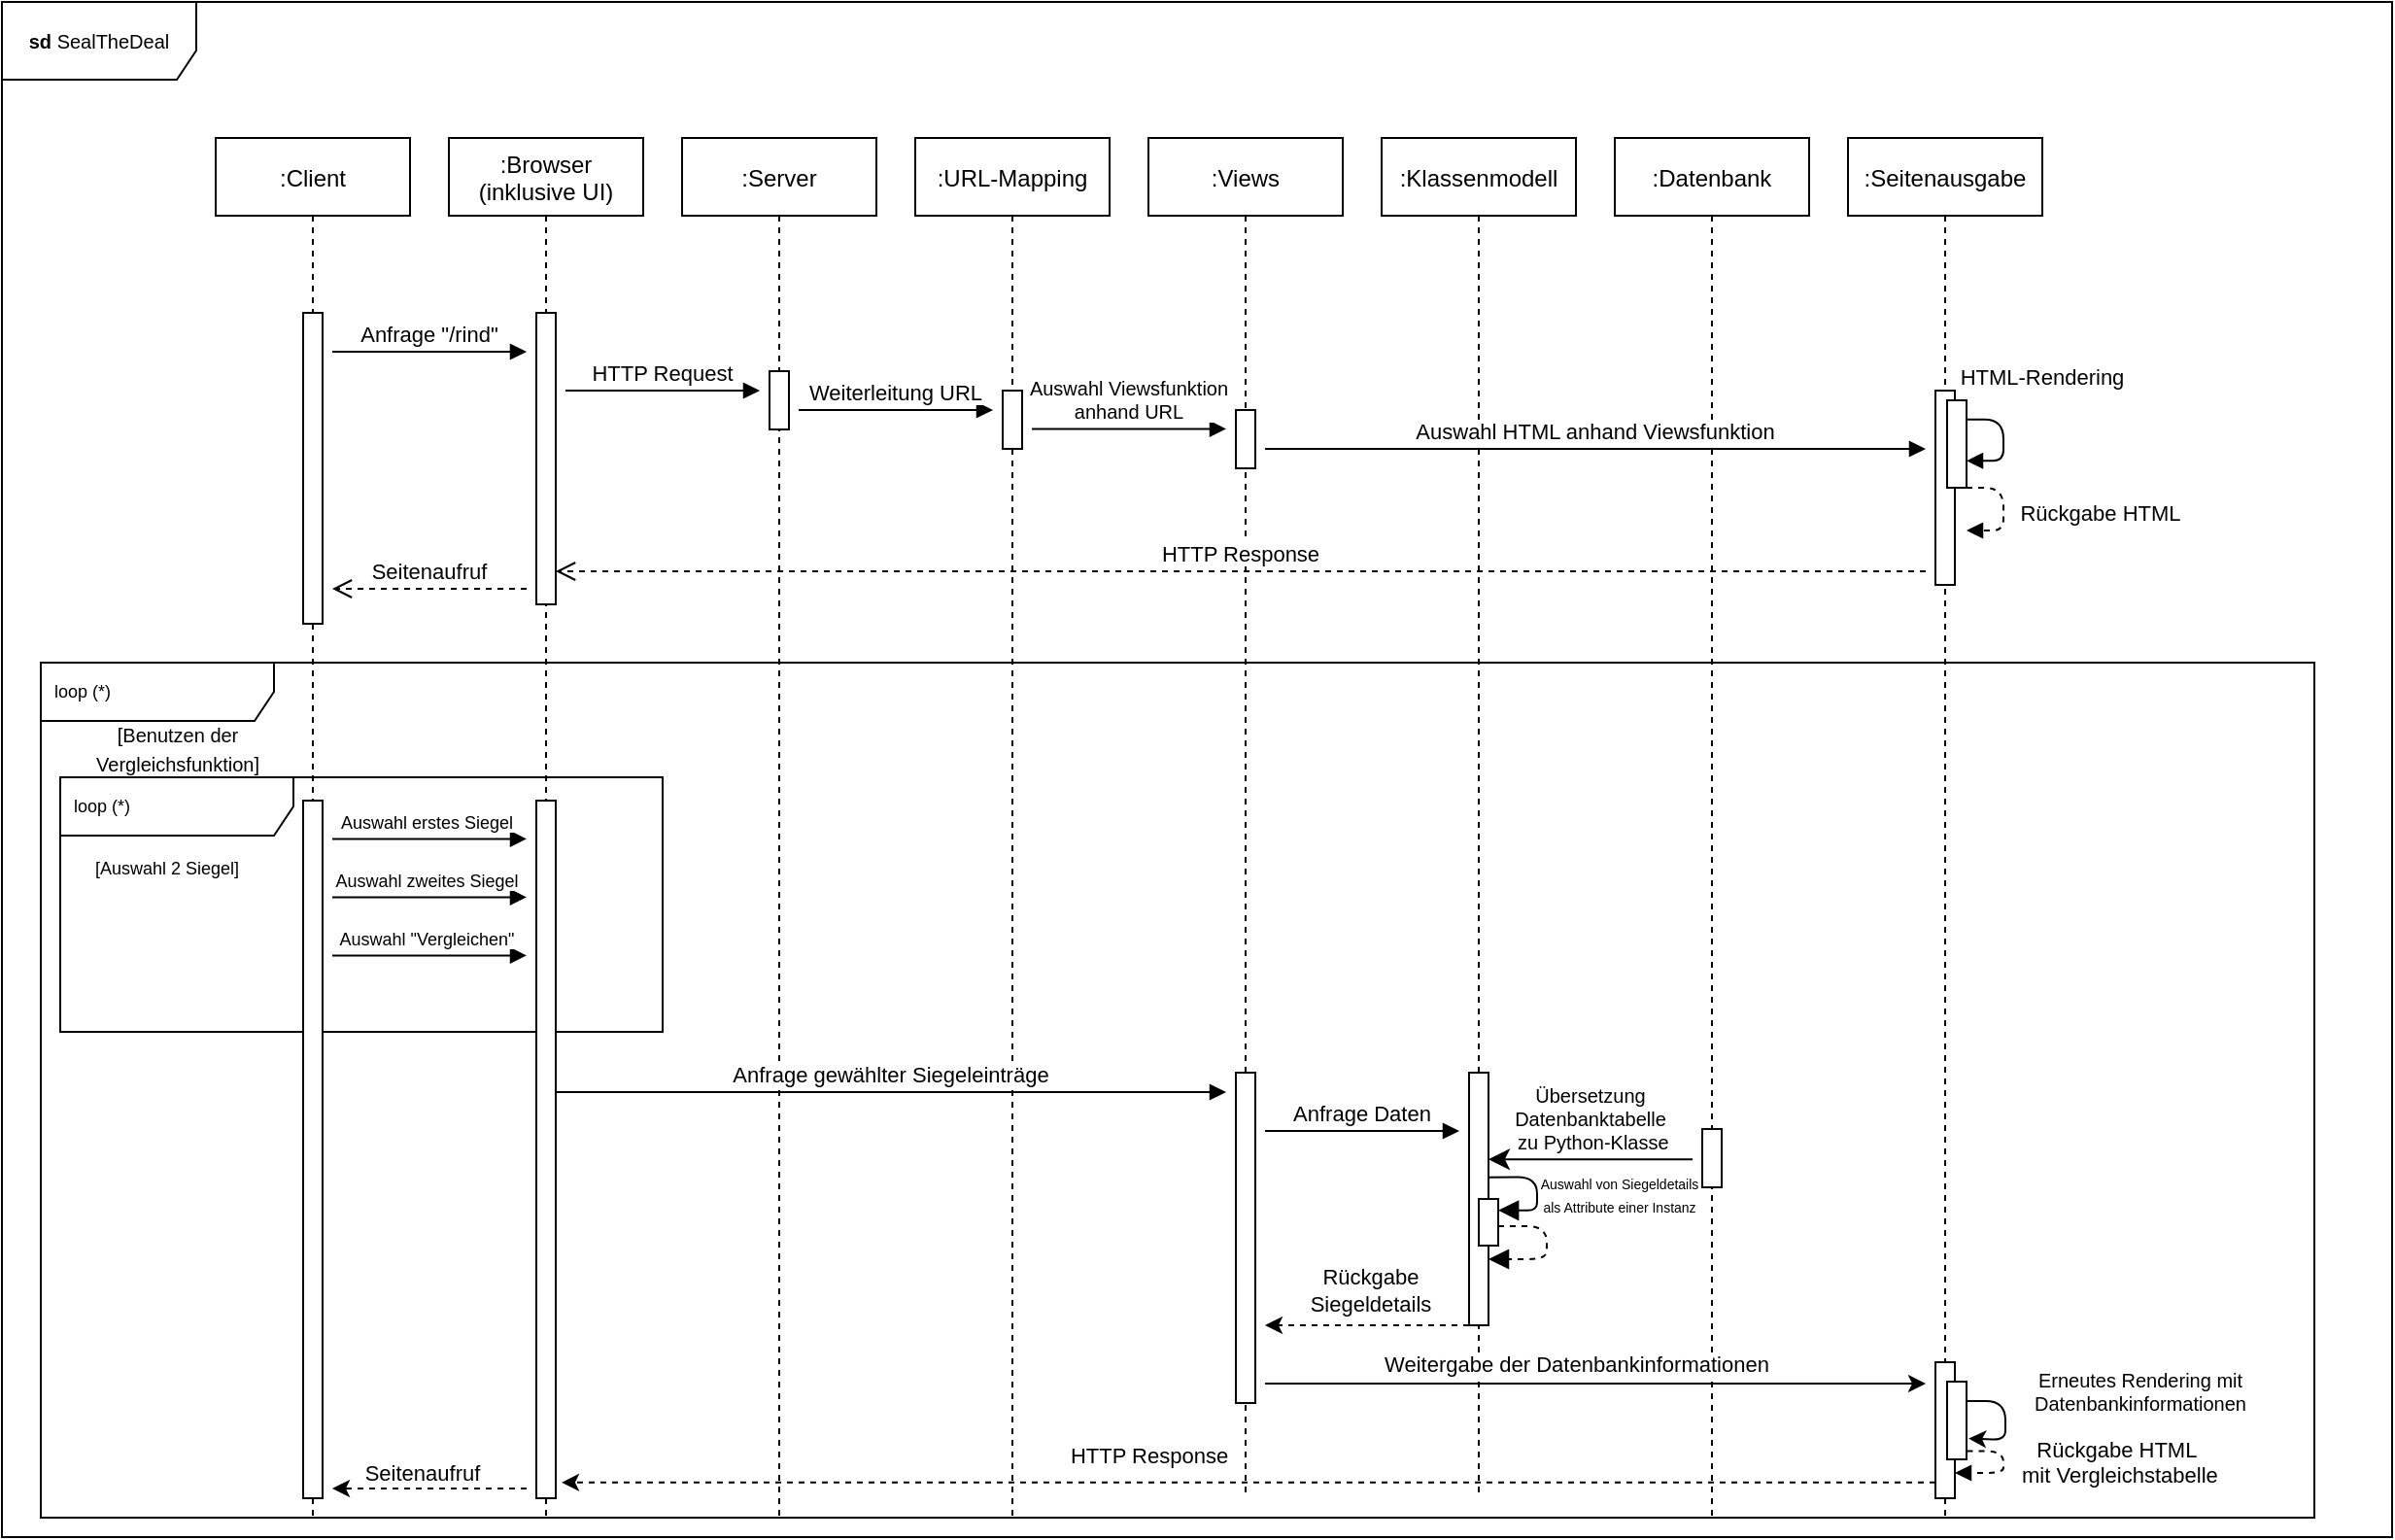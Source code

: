 <mxfile>
    <diagram id="AMog5M7C-SyizyRK8FtY" name="Page-1">
        <mxGraphModel dx="520" dy="478" grid="1" gridSize="10" guides="1" tooltips="1" connect="1" arrows="1" fold="1" page="1" pageScale="1" pageWidth="850" pageHeight="1100" math="0" shadow="0">
            <root>
                <mxCell id="0"/>
                <mxCell id="1" parent="0"/>
                <mxCell id="WzlvB-GqqHu5pz_9l5KK-1" value="&lt;font style=&quot;font-size: 10px&quot;&gt;&lt;b&gt;sd &lt;/b&gt;SealTheDeal&lt;/font&gt;" style="shape=umlFrame;whiteSpace=wrap;html=1;width=100;height=40;" parent="1" vertex="1">
                    <mxGeometry x="360" y="10" width="1230" height="790" as="geometry"/>
                </mxCell>
                <mxCell id="15" value="loop (*)" style="shape=umlFrame;whiteSpace=wrap;html=1;width=120;height=30;boundedLbl=1;verticalAlign=middle;align=left;spacingLeft=5;fontSize=9;" parent="1" vertex="1">
                    <mxGeometry x="390" y="409" width="310" height="131" as="geometry"/>
                </mxCell>
                <mxCell id="3nuBFxr9cyL0pnOWT2aG-7" value="return" style="verticalAlign=bottom;endArrow=open;dashed=1;endSize=8;exitX=0;exitY=0.95;shadow=0;strokeWidth=1;" parent="1" edge="1">
                    <mxGeometry relative="1" as="geometry">
                        <mxPoint x="175" y="312.0" as="targetPoint"/>
                    </mxGeometry>
                </mxCell>
                <mxCell id="3nuBFxr9cyL0pnOWT2aG-8" value="dispatch" style="verticalAlign=bottom;endArrow=block;entryX=0;entryY=0;shadow=0;strokeWidth=1;" parent="1" edge="1">
                    <mxGeometry relative="1" as="geometry">
                        <mxPoint x="175" y="160.0" as="sourcePoint"/>
                    </mxGeometry>
                </mxCell>
                <mxCell id="WzlvB-GqqHu5pz_9l5KK-7" value=":Browser &#10;(inklusive UI)" style="shape=umlLifeline;perimeter=lifelinePerimeter;container=1;collapsible=0;recursiveResize=0;rounded=0;shadow=0;strokeWidth=1;" parent="1" vertex="1">
                    <mxGeometry x="590" y="80" width="100" height="710" as="geometry"/>
                </mxCell>
                <mxCell id="WzlvB-GqqHu5pz_9l5KK-37" value="" style="points=[];perimeter=orthogonalPerimeter;rounded=0;shadow=0;strokeWidth=1;" parent="WzlvB-GqqHu5pz_9l5KK-7" vertex="1">
                    <mxGeometry x="45" y="90" width="10" height="150" as="geometry"/>
                </mxCell>
                <mxCell id="9" value="Auswahl erstes Siegel " style="verticalAlign=bottom;endArrow=block;shadow=0;strokeWidth=1;fontSize=9;" parent="WzlvB-GqqHu5pz_9l5KK-7" edge="1">
                    <mxGeometry relative="1" as="geometry">
                        <mxPoint x="-60" y="360.7" as="sourcePoint"/>
                        <mxPoint x="40" y="360.7" as="targetPoint"/>
                    </mxGeometry>
                </mxCell>
                <mxCell id="11" value="Auswahl &quot;Vergleichen&quot; " style="verticalAlign=bottom;endArrow=block;shadow=0;strokeWidth=1;fontSize=9;" parent="WzlvB-GqqHu5pz_9l5KK-7" edge="1">
                    <mxGeometry relative="1" as="geometry">
                        <mxPoint x="-60" y="420.7" as="sourcePoint"/>
                        <mxPoint x="40" y="420.7" as="targetPoint"/>
                    </mxGeometry>
                </mxCell>
                <mxCell id="WzlvB-GqqHu5pz_9l5KK-9" value=":Client" style="shape=umlLifeline;perimeter=lifelinePerimeter;container=1;collapsible=0;recursiveResize=0;rounded=0;shadow=0;strokeWidth=1;" parent="1" vertex="1">
                    <mxGeometry x="470" y="80" width="100" height="710" as="geometry"/>
                </mxCell>
                <mxCell id="WzlvB-GqqHu5pz_9l5KK-29" value="" style="points=[];perimeter=orthogonalPerimeter;rounded=0;shadow=0;strokeWidth=1;" parent="WzlvB-GqqHu5pz_9l5KK-9" vertex="1">
                    <mxGeometry x="45" y="90" width="10" height="160" as="geometry"/>
                </mxCell>
                <mxCell id="WzlvB-GqqHu5pz_9l5KK-22" value=":Datenbank" style="shape=umlLifeline;perimeter=lifelinePerimeter;container=1;collapsible=0;recursiveResize=0;rounded=0;shadow=0;strokeWidth=1;" parent="1" vertex="1">
                    <mxGeometry x="1190" y="80" width="100" height="710" as="geometry"/>
                </mxCell>
                <mxCell id="20" value="" style="points=[];perimeter=orthogonalPerimeter;rounded=0;shadow=0;strokeWidth=1;" parent="WzlvB-GqqHu5pz_9l5KK-22" vertex="1">
                    <mxGeometry x="45" y="510" width="10" height="30" as="geometry"/>
                </mxCell>
                <mxCell id="25" value="Übersetzung &#10;Datenbanktabelle&#10; zu Python-Klasse" style="verticalAlign=bottom;endArrow=classic;endSize=8;shadow=0;strokeWidth=1;fontSize=10;endFill=1;" parent="WzlvB-GqqHu5pz_9l5KK-22" target="24" edge="1">
                    <mxGeometry relative="1" as="geometry">
                        <mxPoint x="-60" y="525.57" as="targetPoint"/>
                        <mxPoint x="40.0" y="525.57" as="sourcePoint"/>
                    </mxGeometry>
                </mxCell>
                <mxCell id="WzlvB-GqqHu5pz_9l5KK-23" value=":URL-Mapping" style="shape=umlLifeline;perimeter=lifelinePerimeter;container=1;collapsible=0;recursiveResize=0;rounded=0;shadow=0;strokeWidth=1;" parent="1" vertex="1">
                    <mxGeometry x="830" y="80" width="100" height="710" as="geometry"/>
                </mxCell>
                <mxCell id="WzlvB-GqqHu5pz_9l5KK-38" value="" style="points=[];perimeter=orthogonalPerimeter;rounded=0;shadow=0;strokeWidth=1;" parent="WzlvB-GqqHu5pz_9l5KK-23" vertex="1">
                    <mxGeometry x="45" y="130" width="10" height="30" as="geometry"/>
                </mxCell>
                <mxCell id="WzlvB-GqqHu5pz_9l5KK-24" value=":Views" style="shape=umlLifeline;perimeter=lifelinePerimeter;container=1;collapsible=0;recursiveResize=0;rounded=0;shadow=0;strokeWidth=1;" parent="1" vertex="1">
                    <mxGeometry x="950" y="80" width="100" height="700" as="geometry"/>
                </mxCell>
                <mxCell id="WzlvB-GqqHu5pz_9l5KK-40" value="" style="points=[];perimeter=orthogonalPerimeter;rounded=0;shadow=0;strokeWidth=1;" parent="WzlvB-GqqHu5pz_9l5KK-24" vertex="1">
                    <mxGeometry x="45" y="140" width="10" height="30" as="geometry"/>
                </mxCell>
                <mxCell id="WzlvB-GqqHu5pz_9l5KK-41" value="Auswahl Viewsfunktion&#10;anhand URL" style="verticalAlign=bottom;endArrow=block;shadow=0;strokeWidth=1;fontSize=10;" parent="WzlvB-GqqHu5pz_9l5KK-24" edge="1">
                    <mxGeometry relative="1" as="geometry">
                        <mxPoint x="-60" y="149.69" as="sourcePoint"/>
                        <mxPoint x="40" y="149.69" as="targetPoint"/>
                    </mxGeometry>
                </mxCell>
                <mxCell id="30" value="" style="points=[];perimeter=orthogonalPerimeter;rounded=0;shadow=0;strokeWidth=1;" parent="WzlvB-GqqHu5pz_9l5KK-24" vertex="1">
                    <mxGeometry x="45" y="481" width="10" height="170" as="geometry"/>
                </mxCell>
                <mxCell id="WzlvB-GqqHu5pz_9l5KK-25" value=":Klassenmodell" style="shape=umlLifeline;perimeter=lifelinePerimeter;container=1;collapsible=0;recursiveResize=0;rounded=0;shadow=0;strokeWidth=1;" parent="1" vertex="1">
                    <mxGeometry x="1070" y="80" width="100" height="700" as="geometry"/>
                </mxCell>
                <mxCell id="24" value="" style="points=[];perimeter=orthogonalPerimeter;rounded=0;shadow=0;strokeWidth=1;" parent="WzlvB-GqqHu5pz_9l5KK-25" vertex="1">
                    <mxGeometry x="45" y="481" width="10" height="130" as="geometry"/>
                </mxCell>
                <mxCell id="26" value="" style="points=[];perimeter=orthogonalPerimeter;rounded=0;shadow=0;strokeWidth=1;" parent="WzlvB-GqqHu5pz_9l5KK-25" vertex="1">
                    <mxGeometry x="50" y="546" width="10" height="24" as="geometry"/>
                </mxCell>
                <mxCell id="27" value="" style="verticalAlign=bottom;endArrow=block;endSize=8;shadow=0;strokeWidth=1;exitX=0.958;exitY=0.414;exitDx=0;exitDy=0;exitPerimeter=0;edgeStyle=orthogonalEdgeStyle;endFill=1;entryX=1.007;entryY=0.245;entryDx=0;entryDy=0;entryPerimeter=0;" parent="WzlvB-GqqHu5pz_9l5KK-25" source="24" target="26" edge="1">
                    <mxGeometry relative="1" as="geometry">
                        <mxPoint x="66" y="552" as="targetPoint"/>
                        <mxPoint x="149.78" y="551.0" as="sourcePoint"/>
                        <Array as="points">
                            <mxPoint x="80" y="535"/>
                            <mxPoint x="80" y="552"/>
                        </Array>
                    </mxGeometry>
                </mxCell>
                <mxCell id="28" value="&lt;span style=&quot;font-size: 7px&quot;&gt;Auswahl von Siegeldetails &lt;br&gt;als Attribute einer Instanz&lt;/span&gt;" style="edgeLabel;html=1;align=center;verticalAlign=middle;resizable=0;points=[];fontSize=10;" parent="27" vertex="1" connectable="0">
                    <mxGeometry x="0.046" y="-1" relative="1" as="geometry">
                        <mxPoint x="43" y="1" as="offset"/>
                    </mxGeometry>
                </mxCell>
                <mxCell id="WzlvB-GqqHu5pz_9l5KK-26" value=":Seitenausgabe" style="shape=umlLifeline;perimeter=lifelinePerimeter;container=1;collapsible=0;recursiveResize=0;rounded=0;shadow=0;strokeWidth=1;" parent="1" vertex="1">
                    <mxGeometry x="1310" y="80" width="100" height="710" as="geometry"/>
                </mxCell>
                <mxCell id="3" value="" style="points=[];perimeter=orthogonalPerimeter;rounded=0;shadow=0;strokeWidth=1;" parent="WzlvB-GqqHu5pz_9l5KK-26" vertex="1">
                    <mxGeometry x="45" y="130" width="10" height="100" as="geometry"/>
                </mxCell>
                <mxCell id="7" value="" style="points=[];perimeter=orthogonalPerimeter;rounded=0;shadow=0;strokeWidth=1;" parent="WzlvB-GqqHu5pz_9l5KK-26" vertex="1">
                    <mxGeometry x="51" y="135" width="10" height="45" as="geometry"/>
                </mxCell>
                <mxCell id="6" value="HTML-Rendering" style="verticalAlign=bottom;endArrow=block;shadow=0;strokeWidth=1;entryX=1;entryY=0.692;entryDx=0;entryDy=0;entryPerimeter=0;edgeStyle=orthogonalEdgeStyle;exitX=0.963;exitY=0.219;exitDx=0;exitDy=0;exitPerimeter=0;" parent="WzlvB-GqqHu5pz_9l5KK-26" source="7" target="7" edge="1">
                    <mxGeometry x="-0.32" y="24" relative="1" as="geometry">
                        <mxPoint x="66" y="135" as="sourcePoint"/>
                        <mxPoint x="160" y="140" as="targetPoint"/>
                        <Array as="points">
                            <mxPoint x="80" y="145"/>
                            <mxPoint x="80" y="166"/>
                        </Array>
                        <mxPoint x="-4" y="-14" as="offset"/>
                    </mxGeometry>
                </mxCell>
                <mxCell id="8" value="HTTP Response" style="verticalAlign=bottom;endArrow=open;dashed=1;endSize=8;shadow=0;strokeWidth=1;" parent="WzlvB-GqqHu5pz_9l5KK-26" edge="1">
                    <mxGeometry relative="1" as="geometry">
                        <mxPoint x="-665.0" y="223" as="targetPoint"/>
                        <mxPoint x="40" y="223" as="sourcePoint"/>
                    </mxGeometry>
                </mxCell>
                <mxCell id="17" value="Rückgabe HTML" style="verticalAlign=bottom;endArrow=block;shadow=0;strokeWidth=1;edgeStyle=orthogonalEdgeStyle;exitX=0.963;exitY=0.219;exitDx=0;exitDy=0;exitPerimeter=0;dashed=1;" parent="WzlvB-GqqHu5pz_9l5KK-26" edge="1">
                    <mxGeometry x="0.367" y="-50" relative="1" as="geometry">
                        <mxPoint x="61.0" y="179.995" as="sourcePoint"/>
                        <mxPoint x="61" y="202" as="targetPoint"/>
                        <Array as="points">
                            <mxPoint x="80" y="180"/>
                            <mxPoint x="80" y="202"/>
                        </Array>
                        <mxPoint x="50" y="50" as="offset"/>
                    </mxGeometry>
                </mxCell>
                <mxCell id="36" value="" style="points=[];perimeter=orthogonalPerimeter;rounded=0;shadow=0;strokeWidth=1;" parent="WzlvB-GqqHu5pz_9l5KK-26" vertex="1">
                    <mxGeometry x="45" y="630" width="10" height="70" as="geometry"/>
                </mxCell>
                <mxCell id="39" value="" style="points=[];perimeter=orthogonalPerimeter;rounded=0;shadow=0;strokeWidth=1;" parent="WzlvB-GqqHu5pz_9l5KK-26" vertex="1">
                    <mxGeometry x="51" y="640" width="10" height="40" as="geometry"/>
                </mxCell>
                <mxCell id="41" value="Rückgabe HTML&#10; mit Vergleichstabelle" style="verticalAlign=bottom;endArrow=block;shadow=0;strokeWidth=1;edgeStyle=orthogonalEdgeStyle;dashed=1;exitX=1.026;exitY=0.894;exitDx=0;exitDy=0;exitPerimeter=0;" parent="WzlvB-GqqHu5pz_9l5KK-26" source="39" edge="1">
                    <mxGeometry x="0.152" y="61" relative="1" as="geometry">
                        <mxPoint x="63" y="670" as="sourcePoint"/>
                        <mxPoint x="55" y="687" as="targetPoint"/>
                        <Array as="points">
                            <mxPoint x="80" y="676"/>
                            <mxPoint x="80" y="687"/>
                        </Array>
                        <mxPoint x="60" y="-51" as="offset"/>
                    </mxGeometry>
                </mxCell>
                <mxCell id="53" style="edgeStyle=orthogonalEdgeStyle;html=1;entryX=1.106;entryY=0.732;entryDx=0;entryDy=0;entryPerimeter=0;fontSize=10;" parent="WzlvB-GqqHu5pz_9l5KK-26" source="39" target="39" edge="1">
                    <mxGeometry relative="1" as="geometry">
                        <Array as="points">
                            <mxPoint x="61" y="657"/>
                        </Array>
                    </mxGeometry>
                </mxCell>
                <mxCell id="WzlvB-GqqHu5pz_9l5KK-30" value="Anfrage &quot;/rind&quot;" style="verticalAlign=bottom;endArrow=block;shadow=0;strokeWidth=1;" parent="1" edge="1">
                    <mxGeometry relative="1" as="geometry">
                        <mxPoint x="530" y="190" as="sourcePoint"/>
                        <mxPoint x="630" y="190" as="targetPoint"/>
                    </mxGeometry>
                </mxCell>
                <mxCell id="WzlvB-GqqHu5pz_9l5KK-31" value=":Server" style="shape=umlLifeline;perimeter=lifelinePerimeter;container=1;collapsible=0;recursiveResize=0;rounded=0;shadow=0;strokeWidth=1;" parent="1" vertex="1">
                    <mxGeometry x="710" y="80" width="100" height="710" as="geometry"/>
                </mxCell>
                <mxCell id="WzlvB-GqqHu5pz_9l5KK-33" value="" style="points=[];perimeter=orthogonalPerimeter;rounded=0;shadow=0;strokeWidth=1;" parent="WzlvB-GqqHu5pz_9l5KK-31" vertex="1">
                    <mxGeometry x="45" y="120" width="10" height="30" as="geometry"/>
                </mxCell>
                <mxCell id="23" value="Anfrage gewählter Siegeleinträge" style="verticalAlign=bottom;endArrow=block;shadow=0;strokeWidth=1;" parent="WzlvB-GqqHu5pz_9l5KK-31" edge="1">
                    <mxGeometry relative="1" as="geometry">
                        <mxPoint x="-65" y="491" as="sourcePoint"/>
                        <mxPoint x="280" y="491" as="targetPoint"/>
                    </mxGeometry>
                </mxCell>
                <mxCell id="WzlvB-GqqHu5pz_9l5KK-34" value="HTTP Request" style="verticalAlign=bottom;endArrow=block;shadow=0;strokeWidth=1;" parent="1" edge="1">
                    <mxGeometry relative="1" as="geometry">
                        <mxPoint x="650" y="210" as="sourcePoint"/>
                        <mxPoint x="750" y="210" as="targetPoint"/>
                    </mxGeometry>
                </mxCell>
                <mxCell id="WzlvB-GqqHu5pz_9l5KK-35" value="Seitenaufruf" style="verticalAlign=bottom;endArrow=open;dashed=1;endSize=8;shadow=0;strokeWidth=1;" parent="1" edge="1">
                    <mxGeometry relative="1" as="geometry">
                        <mxPoint x="530" y="312" as="targetPoint"/>
                        <mxPoint x="630" y="312" as="sourcePoint"/>
                    </mxGeometry>
                </mxCell>
                <mxCell id="WzlvB-GqqHu5pz_9l5KK-39" value="Weiterleitung URL" style="verticalAlign=bottom;endArrow=block;shadow=0;strokeWidth=1;" parent="1" edge="1">
                    <mxGeometry relative="1" as="geometry">
                        <mxPoint x="770" y="220" as="sourcePoint"/>
                        <mxPoint x="870" y="220" as="targetPoint"/>
                    </mxGeometry>
                </mxCell>
                <mxCell id="WzlvB-GqqHu5pz_9l5KK-44" value="Auswahl HTML anhand Viewsfunktion" style="verticalAlign=bottom;endArrow=block;shadow=0;strokeWidth=1;" parent="1" edge="1">
                    <mxGeometry relative="1" as="geometry">
                        <mxPoint x="1010" y="240" as="sourcePoint"/>
                        <mxPoint x="1350" y="240" as="targetPoint"/>
                    </mxGeometry>
                </mxCell>
                <mxCell id="10" value="Auswahl zweites Siegel " style="verticalAlign=bottom;endArrow=block;shadow=0;strokeWidth=1;fontSize=9;" parent="1" edge="1">
                    <mxGeometry relative="1" as="geometry">
                        <mxPoint x="530" y="470.7" as="sourcePoint"/>
                        <mxPoint x="630" y="470.7" as="targetPoint"/>
                    </mxGeometry>
                </mxCell>
                <mxCell id="16" value="[Auswahl 2 Siegel]" style="text;html=1;strokeColor=none;fillColor=none;align=center;verticalAlign=middle;whiteSpace=wrap;rounded=0;fontSize=9;" parent="1" vertex="1">
                    <mxGeometry x="400" y="441" width="90" height="30" as="geometry"/>
                </mxCell>
                <mxCell id="18" value="" style="points=[];perimeter=orthogonalPerimeter;rounded=0;shadow=0;strokeWidth=1;" parent="1" vertex="1">
                    <mxGeometry x="515" y="421" width="10" height="359" as="geometry"/>
                </mxCell>
                <mxCell id="19" value="" style="points=[];perimeter=orthogonalPerimeter;rounded=0;shadow=0;strokeWidth=1;" parent="1" vertex="1">
                    <mxGeometry x="635" y="421" width="10" height="359" as="geometry"/>
                </mxCell>
                <mxCell id="33" value="Anfrage Daten" style="verticalAlign=bottom;endArrow=block;shadow=0;strokeWidth=1;" parent="1" edge="1">
                    <mxGeometry relative="1" as="geometry">
                        <mxPoint x="1010.0" y="591" as="sourcePoint"/>
                        <mxPoint x="1110.0" y="591" as="targetPoint"/>
                    </mxGeometry>
                </mxCell>
                <mxCell id="34" style="edgeStyle=none;html=1;dashed=1;" parent="1" source="24" edge="1">
                    <mxGeometry relative="1" as="geometry">
                        <mxPoint x="1010" y="691" as="targetPoint"/>
                    </mxGeometry>
                </mxCell>
                <mxCell id="35" value="Rückgabe &lt;br&gt;Siegeldetails" style="edgeLabel;html=1;align=center;verticalAlign=middle;resizable=0;points=[];" parent="34" vertex="1" connectable="0">
                    <mxGeometry x="0.146" relative="1" as="geometry">
                        <mxPoint x="9" y="-18" as="offset"/>
                    </mxGeometry>
                </mxCell>
                <mxCell id="37" value="" style="edgeStyle=none;html=1;exitX=1.5;exitY=0.941;exitDx=0;exitDy=0;exitPerimeter=0;" parent="1" source="30" edge="1">
                    <mxGeometry relative="1" as="geometry">
                        <mxPoint x="1350" y="721" as="targetPoint"/>
                    </mxGeometry>
                </mxCell>
                <mxCell id="38" value="Weitergabe der Datenbankinformationen" style="edgeLabel;html=1;align=center;verticalAlign=middle;resizable=0;points=[];" parent="37" vertex="1" connectable="0">
                    <mxGeometry x="-0.106" relative="1" as="geometry">
                        <mxPoint x="8" y="-10" as="offset"/>
                    </mxGeometry>
                </mxCell>
                <mxCell id="51" value="loop (*)" style="shape=umlFrame;whiteSpace=wrap;html=1;width=120;height=30;boundedLbl=1;verticalAlign=middle;align=left;spacingLeft=5;fontSize=9;" parent="1" vertex="1">
                    <mxGeometry x="380" y="350" width="1170" height="440" as="geometry"/>
                </mxCell>
                <mxCell id="45" style="edgeStyle=none;html=1;entryX=1.3;entryY=0.93;entryDx=0;entryDy=0;entryPerimeter=0;dashed=1;" parent="1" edge="1">
                    <mxGeometry relative="1" as="geometry">
                        <mxPoint x="1355" y="771.9" as="sourcePoint"/>
                        <mxPoint x="648" y="771.9" as="targetPoint"/>
                    </mxGeometry>
                </mxCell>
                <mxCell id="46" value="HTTP Response" style="edgeLabel;html=1;align=center;verticalAlign=middle;resizable=0;points=[];" parent="45" vertex="1" connectable="0">
                    <mxGeometry x="0.14" y="-1" relative="1" as="geometry">
                        <mxPoint x="-2" y="-13" as="offset"/>
                    </mxGeometry>
                </mxCell>
                <mxCell id="48" style="edgeStyle=none;html=1;dashed=1;" parent="1" edge="1">
                    <mxGeometry relative="1" as="geometry">
                        <mxPoint x="630" y="775" as="sourcePoint"/>
                        <mxPoint x="530" y="775" as="targetPoint"/>
                    </mxGeometry>
                </mxCell>
                <mxCell id="49" value="Seitenaufruf" style="edgeLabel;html=1;align=center;verticalAlign=middle;resizable=0;points=[];" parent="48" vertex="1" connectable="0">
                    <mxGeometry x="0.078" y="-1" relative="1" as="geometry">
                        <mxPoint y="-7" as="offset"/>
                    </mxGeometry>
                </mxCell>
                <mxCell id="52" value="&lt;font style=&quot;font-size: 10px&quot;&gt;[Benutzen der &lt;br&gt;Vergleichsfunktion]&lt;/font&gt;" style="text;html=1;align=center;verticalAlign=middle;resizable=0;points=[];autosize=1;strokeColor=none;fillColor=none;" parent="1" vertex="1">
                    <mxGeometry x="400" y="374" width="100" height="40" as="geometry"/>
                </mxCell>
                <mxCell id="54" value="Erneutes Rendering mit &lt;br&gt;Datenbankinformationen" style="text;html=1;align=center;verticalAlign=middle;resizable=0;points=[];autosize=1;strokeColor=none;fillColor=none;fontSize=10;" parent="1" vertex="1">
                    <mxGeometry x="1400" y="710" width="120" height="30" as="geometry"/>
                </mxCell>
                <mxCell id="56" value="" style="verticalAlign=bottom;endArrow=block;endSize=8;shadow=0;strokeWidth=1;exitX=0.958;exitY=0.414;exitDx=0;exitDy=0;exitPerimeter=0;edgeStyle=orthogonalEdgeStyle;endFill=1;dashed=1;" parent="1" target="24" edge="1">
                    <mxGeometry relative="1" as="geometry">
                        <mxPoint x="1135.49" y="657.09" as="targetPoint"/>
                        <mxPoint x="1130.0" y="640.03" as="sourcePoint"/>
                        <Array as="points">
                            <mxPoint x="1155" y="640"/>
                            <mxPoint x="1155" y="657"/>
                        </Array>
                    </mxGeometry>
                </mxCell>
            </root>
        </mxGraphModel>
    </diagram>
</mxfile>